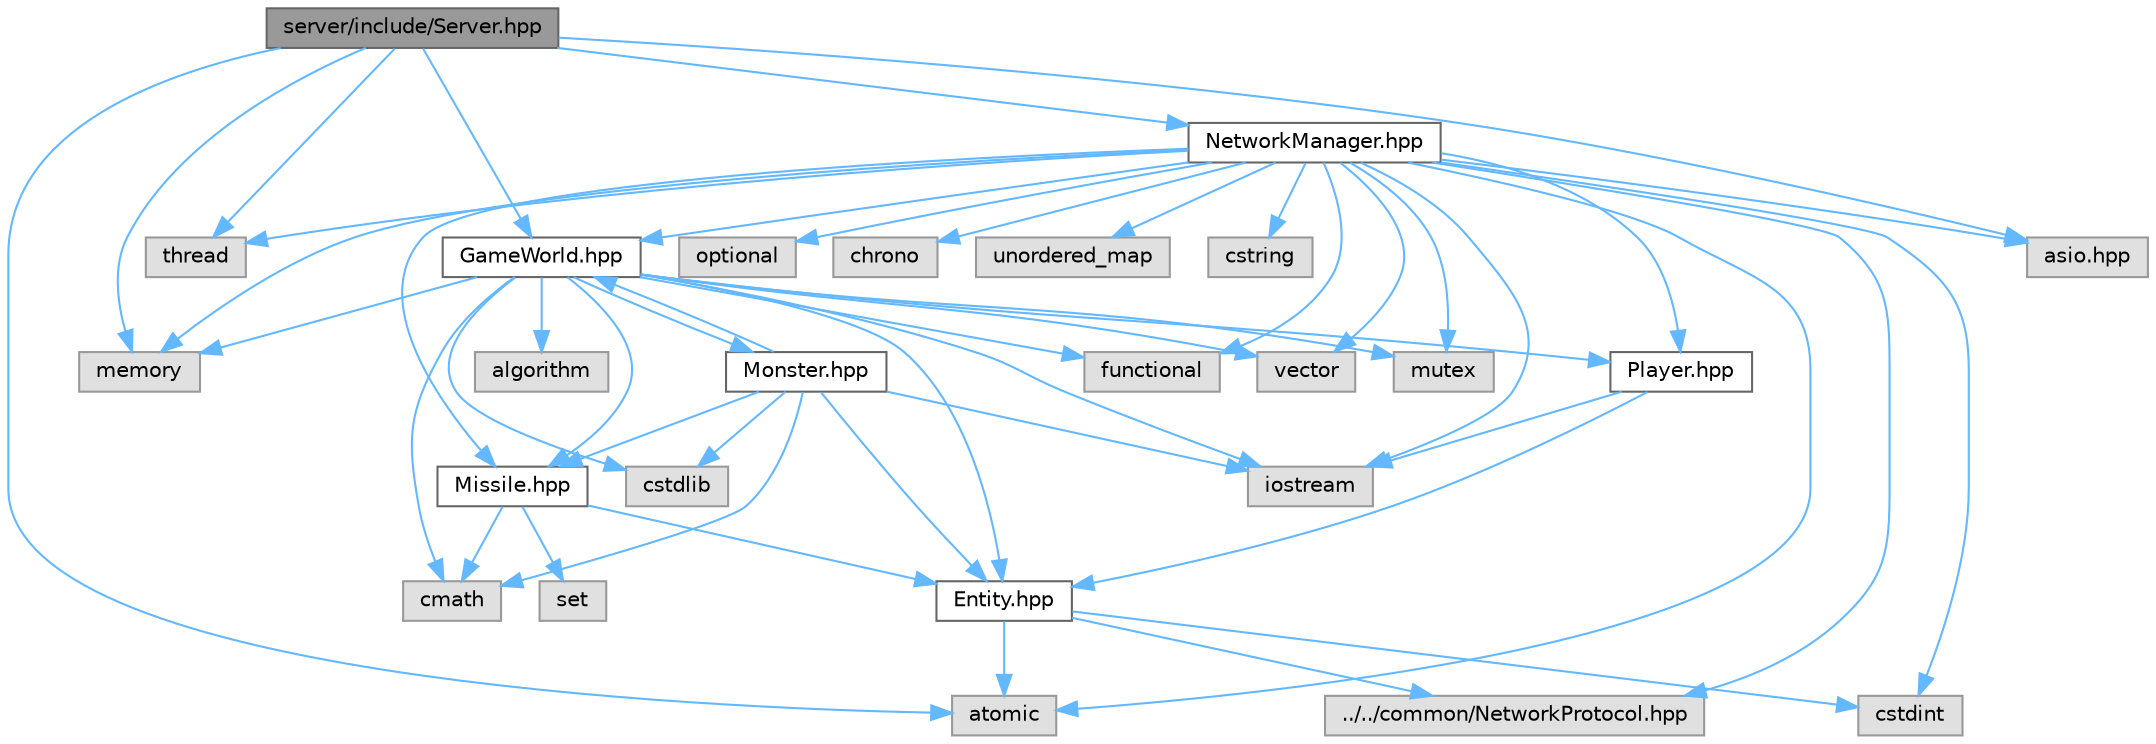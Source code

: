 digraph "server/include/Server.hpp"
{
 // LATEX_PDF_SIZE
  bgcolor="transparent";
  edge [fontname=Helvetica,fontsize=10,labelfontname=Helvetica,labelfontsize=10];
  node [fontname=Helvetica,fontsize=10,shape=box,height=0.2,width=0.4];
  Node1 [id="Node000001",label="server/include/Server.hpp",height=0.2,width=0.4,color="gray40", fillcolor="grey60", style="filled", fontcolor="black",tooltip="Declaration of the Server class."];
  Node1 -> Node2 [id="edge1_Node000001_Node000002",color="steelblue1",style="solid",tooltip=" "];
  Node2 [id="Node000002",label="memory",height=0.2,width=0.4,color="grey60", fillcolor="#E0E0E0", style="filled",tooltip=" "];
  Node1 -> Node3 [id="edge2_Node000001_Node000003",color="steelblue1",style="solid",tooltip=" "];
  Node3 [id="Node000003",label="thread",height=0.2,width=0.4,color="grey60", fillcolor="#E0E0E0", style="filled",tooltip=" "];
  Node1 -> Node4 [id="edge3_Node000001_Node000004",color="steelblue1",style="solid",tooltip=" "];
  Node4 [id="Node000004",label="atomic",height=0.2,width=0.4,color="grey60", fillcolor="#E0E0E0", style="filled",tooltip=" "];
  Node1 -> Node5 [id="edge4_Node000001_Node000005",color="steelblue1",style="solid",tooltip=" "];
  Node5 [id="Node000005",label="asio.hpp",height=0.2,width=0.4,color="grey60", fillcolor="#E0E0E0", style="filled",tooltip=" "];
  Node1 -> Node6 [id="edge5_Node000001_Node000006",color="steelblue1",style="solid",tooltip=" "];
  Node6 [id="Node000006",label="NetworkManager.hpp",height=0.2,width=0.4,color="grey40", fillcolor="white", style="filled",URL="$NetworkManager_8hpp.html",tooltip="Declaration of the NetworkManager class."];
  Node6 -> Node5 [id="edge6_Node000006_Node000005",color="steelblue1",style="solid",tooltip=" "];
  Node6 -> Node3 [id="edge7_Node000006_Node000003",color="steelblue1",style="solid",tooltip=" "];
  Node6 -> Node4 [id="edge8_Node000006_Node000004",color="steelblue1",style="solid",tooltip=" "];
  Node6 -> Node7 [id="edge9_Node000006_Node000007",color="steelblue1",style="solid",tooltip=" "];
  Node7 [id="Node000007",label="vector",height=0.2,width=0.4,color="grey60", fillcolor="#E0E0E0", style="filled",tooltip=" "];
  Node6 -> Node2 [id="edge10_Node000006_Node000002",color="steelblue1",style="solid",tooltip=" "];
  Node6 -> Node8 [id="edge11_Node000006_Node000008",color="steelblue1",style="solid",tooltip=" "];
  Node8 [id="Node000008",label="optional",height=0.2,width=0.4,color="grey60", fillcolor="#E0E0E0", style="filled",tooltip=" "];
  Node6 -> Node9 [id="edge12_Node000006_Node000009",color="steelblue1",style="solid",tooltip=" "];
  Node9 [id="Node000009",label="iostream",height=0.2,width=0.4,color="grey60", fillcolor="#E0E0E0", style="filled",tooltip=" "];
  Node6 -> Node10 [id="edge13_Node000006_Node000010",color="steelblue1",style="solid",tooltip=" "];
  Node10 [id="Node000010",label="cstdint",height=0.2,width=0.4,color="grey60", fillcolor="#E0E0E0", style="filled",tooltip=" "];
  Node6 -> Node11 [id="edge14_Node000006_Node000011",color="steelblue1",style="solid",tooltip=" "];
  Node11 [id="Node000011",label="chrono",height=0.2,width=0.4,color="grey60", fillcolor="#E0E0E0", style="filled",tooltip=" "];
  Node6 -> Node12 [id="edge15_Node000006_Node000012",color="steelblue1",style="solid",tooltip=" "];
  Node12 [id="Node000012",label="unordered_map",height=0.2,width=0.4,color="grey60", fillcolor="#E0E0E0", style="filled",tooltip=" "];
  Node6 -> Node13 [id="edge16_Node000006_Node000013",color="steelblue1",style="solid",tooltip=" "];
  Node13 [id="Node000013",label="cstring",height=0.2,width=0.4,color="grey60", fillcolor="#E0E0E0", style="filled",tooltip=" "];
  Node6 -> Node14 [id="edge17_Node000006_Node000014",color="steelblue1",style="solid",tooltip=" "];
  Node14 [id="Node000014",label="mutex",height=0.2,width=0.4,color="grey60", fillcolor="#E0E0E0", style="filled",tooltip=" "];
  Node6 -> Node15 [id="edge18_Node000006_Node000015",color="steelblue1",style="solid",tooltip=" "];
  Node15 [id="Node000015",label="functional",height=0.2,width=0.4,color="grey60", fillcolor="#E0E0E0", style="filled",tooltip=" "];
  Node6 -> Node16 [id="edge19_Node000006_Node000016",color="steelblue1",style="solid",tooltip=" "];
  Node16 [id="Node000016",label="../../common/NetworkProtocol.hpp",height=0.2,width=0.4,color="grey60", fillcolor="#E0E0E0", style="filled",tooltip=" "];
  Node6 -> Node17 [id="edge20_Node000006_Node000017",color="steelblue1",style="solid",tooltip=" "];
  Node17 [id="Node000017",label="Player.hpp",height=0.2,width=0.4,color="grey40", fillcolor="white", style="filled",URL="$Player_8hpp.html",tooltip="Declaration of the Player class."];
  Node17 -> Node18 [id="edge21_Node000017_Node000018",color="steelblue1",style="solid",tooltip=" "];
  Node18 [id="Node000018",label="Entity.hpp",height=0.2,width=0.4,color="grey40", fillcolor="white", style="filled",URL="$server_2include_2Entity_8hpp.html",tooltip="Declaration of the base Entity class and related functions."];
  Node18 -> Node10 [id="edge22_Node000018_Node000010",color="steelblue1",style="solid",tooltip=" "];
  Node18 -> Node4 [id="edge23_Node000018_Node000004",color="steelblue1",style="solid",tooltip=" "];
  Node18 -> Node16 [id="edge24_Node000018_Node000016",color="steelblue1",style="solid",tooltip=" "];
  Node17 -> Node9 [id="edge25_Node000017_Node000009",color="steelblue1",style="solid",tooltip=" "];
  Node6 -> Node19 [id="edge26_Node000006_Node000019",color="steelblue1",style="solid",tooltip=" "];
  Node19 [id="Node000019",label="Missile.hpp",height=0.2,width=0.4,color="grey40", fillcolor="white", style="filled",URL="$Missile_8hpp.html",tooltip="Declaration of the Missile class."];
  Node19 -> Node18 [id="edge27_Node000019_Node000018",color="steelblue1",style="solid",tooltip=" "];
  Node19 -> Node20 [id="edge28_Node000019_Node000020",color="steelblue1",style="solid",tooltip=" "];
  Node20 [id="Node000020",label="cmath",height=0.2,width=0.4,color="grey60", fillcolor="#E0E0E0", style="filled",tooltip=" "];
  Node19 -> Node21 [id="edge29_Node000019_Node000021",color="steelblue1",style="solid",tooltip=" "];
  Node21 [id="Node000021",label="set",height=0.2,width=0.4,color="grey60", fillcolor="#E0E0E0", style="filled",tooltip=" "];
  Node6 -> Node22 [id="edge30_Node000006_Node000022",color="steelblue1",style="solid",tooltip=" "];
  Node22 [id="Node000022",label="GameWorld.hpp",height=0.2,width=0.4,color="grey40", fillcolor="white", style="filled",URL="$GameWorld_8hpp.html",tooltip="Declaration of the GameWorld class."];
  Node22 -> Node7 [id="edge31_Node000022_Node000007",color="steelblue1",style="solid",tooltip=" "];
  Node22 -> Node2 [id="edge32_Node000022_Node000002",color="steelblue1",style="solid",tooltip=" "];
  Node22 -> Node14 [id="edge33_Node000022_Node000014",color="steelblue1",style="solid",tooltip=" "];
  Node22 -> Node15 [id="edge34_Node000022_Node000015",color="steelblue1",style="solid",tooltip=" "];
  Node22 -> Node23 [id="edge35_Node000022_Node000023",color="steelblue1",style="solid",tooltip=" "];
  Node23 [id="Node000023",label="algorithm",height=0.2,width=0.4,color="grey60", fillcolor="#E0E0E0", style="filled",tooltip=" "];
  Node22 -> Node24 [id="edge36_Node000022_Node000024",color="steelblue1",style="solid",tooltip=" "];
  Node24 [id="Node000024",label="cstdlib",height=0.2,width=0.4,color="grey60", fillcolor="#E0E0E0", style="filled",tooltip=" "];
  Node22 -> Node9 [id="edge37_Node000022_Node000009",color="steelblue1",style="solid",tooltip=" "];
  Node22 -> Node20 [id="edge38_Node000022_Node000020",color="steelblue1",style="solid",tooltip=" "];
  Node22 -> Node18 [id="edge39_Node000022_Node000018",color="steelblue1",style="solid",tooltip=" "];
  Node22 -> Node25 [id="edge40_Node000022_Node000025",color="steelblue1",style="solid",tooltip=" "];
  Node25 [id="Node000025",label="Monster.hpp",height=0.2,width=0.4,color="grey40", fillcolor="white", style="filled",URL="$Monster_8hpp.html",tooltip="Declaration of the Monster class."];
  Node25 -> Node24 [id="edge41_Node000025_Node000024",color="steelblue1",style="solid",tooltip=" "];
  Node25 -> Node9 [id="edge42_Node000025_Node000009",color="steelblue1",style="solid",tooltip=" "];
  Node25 -> Node20 [id="edge43_Node000025_Node000020",color="steelblue1",style="solid",tooltip=" "];
  Node25 -> Node18 [id="edge44_Node000025_Node000018",color="steelblue1",style="solid",tooltip=" "];
  Node25 -> Node22 [id="edge45_Node000025_Node000022",color="steelblue1",style="solid",tooltip=" "];
  Node25 -> Node19 [id="edge46_Node000025_Node000019",color="steelblue1",style="solid",tooltip=" "];
  Node22 -> Node17 [id="edge47_Node000022_Node000017",color="steelblue1",style="solid",tooltip=" "];
  Node22 -> Node19 [id="edge48_Node000022_Node000019",color="steelblue1",style="solid",tooltip=" "];
  Node1 -> Node22 [id="edge49_Node000001_Node000022",color="steelblue1",style="solid",tooltip=" "];
}
